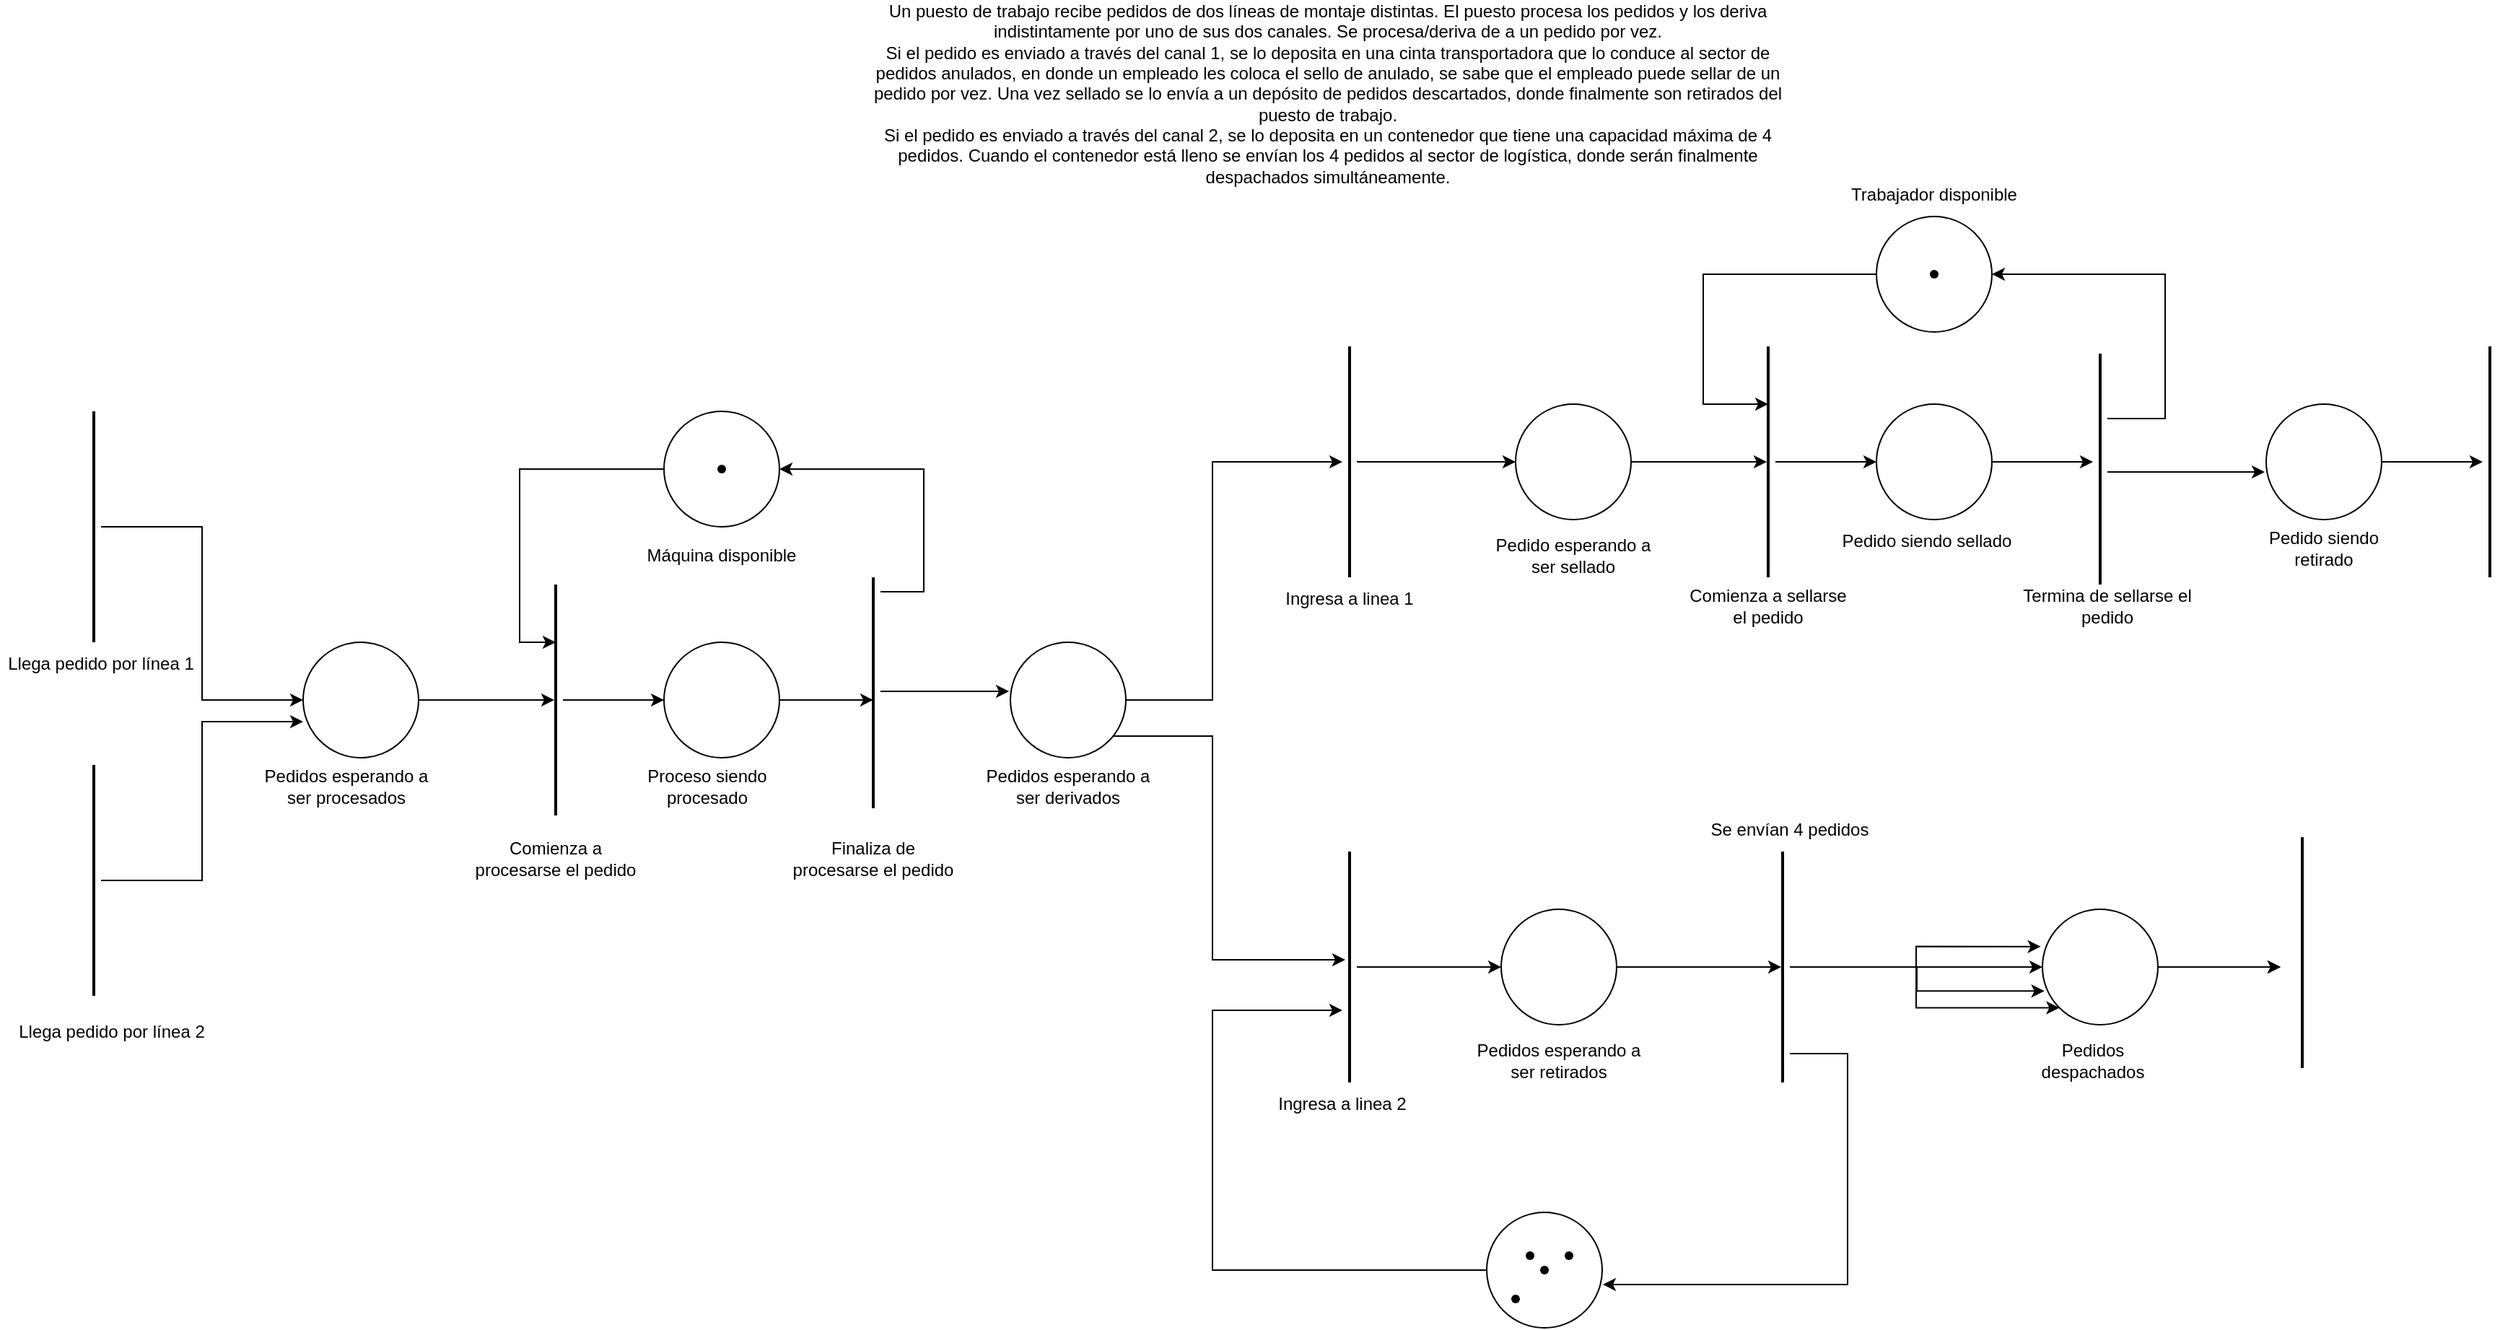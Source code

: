 <mxfile version="15.4.0" type="device"><diagram id="QJyqpzR2anTWZ-BMqY5G" name="Página-1"><mxGraphModel dx="2489" dy="822" grid="1" gridSize="10" guides="1" tooltips="1" connect="1" arrows="1" fold="1" page="1" pageScale="1" pageWidth="827" pageHeight="1169" math="0" shadow="0"><root><mxCell id="0"/><mxCell id="1" parent="0"/><mxCell id="0-QTotxysS3ZucZzSnq5-1" value="&lt;div&gt;Un puesto de trabajo recibe pedidos de dos líneas de montaje distintas. El puesto procesa los pedidos y los deriva&lt;/div&gt;&lt;div&gt;indistintamente por uno de sus dos canales. Se procesa/deriva de a un pedido por vez.&lt;/div&gt;&lt;div&gt;Si el pedido es enviado a través del canal 1, se lo deposita en una cinta transportadora que lo conduce al sector de&lt;/div&gt;&lt;div&gt;pedidos anulados, en donde un empleado les coloca el sello de anulado, se sabe que el empleado puede sellar de un&lt;/div&gt;&lt;div&gt;pedido por vez. Una vez sellado se lo envía a un depósito de pedidos descartados, donde finalmente son retirados del&lt;/div&gt;&lt;div&gt;puesto de trabajo.&lt;/div&gt;&lt;div&gt;Si el pedido es enviado a través del canal 2, se lo deposita en un contenedor que tiene una capacidad máxima de 4&lt;/div&gt;&lt;div&gt;pedidos. Cuando el contenedor está lleno se envían los 4 pedidos al sector de logística, donde serán finalmente&lt;/div&gt;&lt;div&gt;despachados simultáneamente.&lt;/div&gt;" style="text;html=1;strokeColor=none;fillColor=none;align=center;verticalAlign=middle;whiteSpace=wrap;rounded=0;" vertex="1" parent="1"><mxGeometry x="210" y="190" width="940" height="30" as="geometry"/></mxCell><mxCell id="0-QTotxysS3ZucZzSnq5-6" style="edgeStyle=orthogonalEdgeStyle;rounded=0;orthogonalLoop=1;jettySize=auto;html=1;entryX=0;entryY=0.5;entryDx=0;entryDy=0;" edge="1" parent="1" source="0-QTotxysS3ZucZzSnq5-4" target="0-QTotxysS3ZucZzSnq5-5"><mxGeometry relative="1" as="geometry"><mxPoint x="-60" y="505" as="targetPoint"/></mxGeometry></mxCell><mxCell id="0-QTotxysS3ZucZzSnq5-4" value="" style="line;strokeWidth=2;direction=south;html=1;" vertex="1" parent="1"><mxGeometry x="-180" y="425" width="10" height="160" as="geometry"/></mxCell><mxCell id="0-QTotxysS3ZucZzSnq5-18" style="edgeStyle=orthogonalEdgeStyle;rounded=0;orthogonalLoop=1;jettySize=auto;html=1;entryX=0.5;entryY=0.6;entryDx=0;entryDy=0;entryPerimeter=0;" edge="1" parent="1" source="0-QTotxysS3ZucZzSnq5-5" target="0-QTotxysS3ZucZzSnq5-7"><mxGeometry relative="1" as="geometry"/></mxCell><mxCell id="0-QTotxysS3ZucZzSnq5-5" value="" style="ellipse;whiteSpace=wrap;html=1;aspect=fixed;" vertex="1" parent="1"><mxGeometry x="-30" y="585" width="80" height="80" as="geometry"/></mxCell><mxCell id="0-QTotxysS3ZucZzSnq5-20" style="edgeStyle=orthogonalEdgeStyle;rounded=0;orthogonalLoop=1;jettySize=auto;html=1;entryX=0;entryY=0.5;entryDx=0;entryDy=0;" edge="1" parent="1" source="0-QTotxysS3ZucZzSnq5-7" target="0-QTotxysS3ZucZzSnq5-19"><mxGeometry relative="1" as="geometry"/></mxCell><mxCell id="0-QTotxysS3ZucZzSnq5-7" value="" style="line;strokeWidth=2;direction=south;html=1;" vertex="1" parent="1"><mxGeometry x="140" y="545" width="10" height="160" as="geometry"/></mxCell><mxCell id="0-QTotxysS3ZucZzSnq5-10" style="edgeStyle=orthogonalEdgeStyle;rounded=0;orthogonalLoop=1;jettySize=auto;html=1;entryX=0;entryY=0.688;entryDx=0;entryDy=0;entryPerimeter=0;" edge="1" parent="1" source="0-QTotxysS3ZucZzSnq5-8" target="0-QTotxysS3ZucZzSnq5-5"><mxGeometry relative="1" as="geometry"><mxPoint x="-50" y="750" as="targetPoint"/></mxGeometry></mxCell><mxCell id="0-QTotxysS3ZucZzSnq5-8" value="" style="line;strokeWidth=2;direction=south;html=1;" vertex="1" parent="1"><mxGeometry x="-180" y="670" width="10" height="160" as="geometry"/></mxCell><mxCell id="0-QTotxysS3ZucZzSnq5-14" value="Llega pedido por línea 1" style="text;html=1;strokeColor=none;fillColor=none;align=center;verticalAlign=middle;whiteSpace=wrap;rounded=0;" vertex="1" parent="1"><mxGeometry x="-240" y="585" width="140" height="30" as="geometry"/></mxCell><mxCell id="0-QTotxysS3ZucZzSnq5-15" value="Llega pedido por línea 2" style="text;html=1;strokeColor=none;fillColor=none;align=center;verticalAlign=middle;whiteSpace=wrap;rounded=0;" vertex="1" parent="1"><mxGeometry x="-235" y="840" width="145" height="30" as="geometry"/></mxCell><mxCell id="0-QTotxysS3ZucZzSnq5-16" value="Pedidos esperando a ser procesados" style="text;html=1;strokeColor=none;fillColor=none;align=center;verticalAlign=middle;whiteSpace=wrap;rounded=0;" vertex="1" parent="1"><mxGeometry x="-60" y="670" width="120" height="30" as="geometry"/></mxCell><mxCell id="0-QTotxysS3ZucZzSnq5-22" style="edgeStyle=orthogonalEdgeStyle;rounded=0;orthogonalLoop=1;jettySize=auto;html=1;entryX=0.531;entryY=0.5;entryDx=0;entryDy=0;entryPerimeter=0;" edge="1" parent="1" source="0-QTotxysS3ZucZzSnq5-19" target="0-QTotxysS3ZucZzSnq5-21"><mxGeometry relative="1" as="geometry"/></mxCell><mxCell id="0-QTotxysS3ZucZzSnq5-19" value="" style="ellipse;whiteSpace=wrap;html=1;aspect=fixed;" vertex="1" parent="1"><mxGeometry x="220" y="585" width="80" height="80" as="geometry"/></mxCell><mxCell id="0-QTotxysS3ZucZzSnq5-24" style="edgeStyle=orthogonalEdgeStyle;rounded=0;orthogonalLoop=1;jettySize=auto;html=1;entryX=1;entryY=0.5;entryDx=0;entryDy=0;" edge="1" parent="1" source="0-QTotxysS3ZucZzSnq5-21" target="0-QTotxysS3ZucZzSnq5-23"><mxGeometry relative="1" as="geometry"><Array as="points"><mxPoint x="400" y="550"/><mxPoint x="400" y="465"/></Array></mxGeometry></mxCell><mxCell id="0-QTotxysS3ZucZzSnq5-37" style="edgeStyle=orthogonalEdgeStyle;rounded=0;orthogonalLoop=1;jettySize=auto;html=1;entryX=-0.012;entryY=0.425;entryDx=0;entryDy=0;entryPerimeter=0;" edge="1" parent="1" source="0-QTotxysS3ZucZzSnq5-21" target="0-QTotxysS3ZucZzSnq5-34"><mxGeometry relative="1" as="geometry"><Array as="points"><mxPoint x="390" y="619"/><mxPoint x="390" y="619"/></Array></mxGeometry></mxCell><mxCell id="0-QTotxysS3ZucZzSnq5-21" value="" style="line;strokeWidth=2;direction=south;html=1;" vertex="1" parent="1"><mxGeometry x="360" y="540" width="10" height="160" as="geometry"/></mxCell><mxCell id="0-QTotxysS3ZucZzSnq5-25" style="edgeStyle=orthogonalEdgeStyle;rounded=0;orthogonalLoop=1;jettySize=auto;html=1;entryX=0.25;entryY=0.5;entryDx=0;entryDy=0;entryPerimeter=0;" edge="1" parent="1" source="0-QTotxysS3ZucZzSnq5-23" target="0-QTotxysS3ZucZzSnq5-7"><mxGeometry relative="1" as="geometry"><Array as="points"><mxPoint x="120" y="465"/><mxPoint x="120" y="585"/></Array></mxGeometry></mxCell><mxCell id="0-QTotxysS3ZucZzSnq5-23" value="" style="ellipse;whiteSpace=wrap;html=1;aspect=fixed;" vertex="1" parent="1"><mxGeometry x="220" y="425" width="80" height="80" as="geometry"/></mxCell><mxCell id="0-QTotxysS3ZucZzSnq5-26" value="Comienza a procesarse el pedido" style="text;html=1;strokeColor=none;fillColor=none;align=center;verticalAlign=middle;whiteSpace=wrap;rounded=0;" vertex="1" parent="1"><mxGeometry x="85" y="720" width="120" height="30" as="geometry"/></mxCell><mxCell id="0-QTotxysS3ZucZzSnq5-27" value="Proceso siendo procesado" style="text;html=1;strokeColor=none;fillColor=none;align=center;verticalAlign=middle;whiteSpace=wrap;rounded=0;" vertex="1" parent="1"><mxGeometry x="190" y="670" width="120" height="30" as="geometry"/></mxCell><mxCell id="0-QTotxysS3ZucZzSnq5-28" value="Finaliza de procesarse el pedido" style="text;html=1;strokeColor=none;fillColor=none;align=center;verticalAlign=middle;whiteSpace=wrap;rounded=0;" vertex="1" parent="1"><mxGeometry x="305" y="720" width="120" height="30" as="geometry"/></mxCell><mxCell id="0-QTotxysS3ZucZzSnq5-29" value="Máquina disponible" style="text;html=1;strokeColor=none;fillColor=none;align=center;verticalAlign=middle;whiteSpace=wrap;rounded=0;" vertex="1" parent="1"><mxGeometry x="200" y="510" width="120" height="30" as="geometry"/></mxCell><mxCell id="0-QTotxysS3ZucZzSnq5-30" value="" style="shape=waypoint;sketch=0;fillStyle=solid;size=6;pointerEvents=1;points=[];fillColor=none;resizable=0;rotatable=0;perimeter=centerPerimeter;snapToPoint=1;" vertex="1" parent="1"><mxGeometry x="240" y="445" width="40" height="40" as="geometry"/></mxCell><mxCell id="0-QTotxysS3ZucZzSnq5-40" style="edgeStyle=orthogonalEdgeStyle;rounded=0;orthogonalLoop=1;jettySize=auto;html=1;" edge="1" parent="1" source="0-QTotxysS3ZucZzSnq5-34" target="0-QTotxysS3ZucZzSnq5-38"><mxGeometry relative="1" as="geometry"><Array as="points"><mxPoint x="600" y="625"/><mxPoint x="600" y="460"/></Array></mxGeometry></mxCell><mxCell id="0-QTotxysS3ZucZzSnq5-41" style="edgeStyle=orthogonalEdgeStyle;rounded=0;orthogonalLoop=1;jettySize=auto;html=1;entryX=0.469;entryY=0.8;entryDx=0;entryDy=0;entryPerimeter=0;" edge="1" parent="1" source="0-QTotxysS3ZucZzSnq5-34" target="0-QTotxysS3ZucZzSnq5-39"><mxGeometry relative="1" as="geometry"><Array as="points"><mxPoint x="600" y="650"/><mxPoint x="600" y="805"/></Array></mxGeometry></mxCell><mxCell id="0-QTotxysS3ZucZzSnq5-34" value="" style="ellipse;whiteSpace=wrap;html=1;aspect=fixed;" vertex="1" parent="1"><mxGeometry x="460" y="585" width="80" height="80" as="geometry"/></mxCell><mxCell id="0-QTotxysS3ZucZzSnq5-36" value="Pedidos esperando a ser derivados" style="text;html=1;strokeColor=none;fillColor=none;align=center;verticalAlign=middle;whiteSpace=wrap;rounded=0;" vertex="1" parent="1"><mxGeometry x="440" y="670" width="120" height="30" as="geometry"/></mxCell><mxCell id="0-QTotxysS3ZucZzSnq5-46" style="edgeStyle=orthogonalEdgeStyle;rounded=0;orthogonalLoop=1;jettySize=auto;html=1;" edge="1" parent="1" source="0-QTotxysS3ZucZzSnq5-38" target="0-QTotxysS3ZucZzSnq5-45"><mxGeometry relative="1" as="geometry"/></mxCell><mxCell id="0-QTotxysS3ZucZzSnq5-38" value="" style="line;strokeWidth=2;direction=south;html=1;" vertex="1" parent="1"><mxGeometry x="690" y="380" width="10" height="160" as="geometry"/></mxCell><mxCell id="0-QTotxysS3ZucZzSnq5-71" style="edgeStyle=orthogonalEdgeStyle;rounded=0;orthogonalLoop=1;jettySize=auto;html=1;entryX=0;entryY=0.5;entryDx=0;entryDy=0;" edge="1" parent="1" source="0-QTotxysS3ZucZzSnq5-39" target="0-QTotxysS3ZucZzSnq5-69"><mxGeometry relative="1" as="geometry"/></mxCell><mxCell id="0-QTotxysS3ZucZzSnq5-39" value="" style="line;strokeWidth=2;direction=south;html=1;" vertex="1" parent="1"><mxGeometry x="690" y="730" width="10" height="160" as="geometry"/></mxCell><mxCell id="0-QTotxysS3ZucZzSnq5-42" value="Ingresa a linea 1" style="text;html=1;strokeColor=none;fillColor=none;align=center;verticalAlign=middle;whiteSpace=wrap;rounded=0;" vertex="1" parent="1"><mxGeometry x="635" y="540" width="120" height="30" as="geometry"/></mxCell><mxCell id="0-QTotxysS3ZucZzSnq5-44" value="Ingresa a linea 2" style="text;html=1;strokeColor=none;fillColor=none;align=center;verticalAlign=middle;whiteSpace=wrap;rounded=0;" vertex="1" parent="1"><mxGeometry x="630" y="890" width="120" height="30" as="geometry"/></mxCell><mxCell id="0-QTotxysS3ZucZzSnq5-49" style="edgeStyle=orthogonalEdgeStyle;rounded=0;orthogonalLoop=1;jettySize=auto;html=1;entryX=0.5;entryY=0.6;entryDx=0;entryDy=0;entryPerimeter=0;" edge="1" parent="1" source="0-QTotxysS3ZucZzSnq5-45" target="0-QTotxysS3ZucZzSnq5-48"><mxGeometry relative="1" as="geometry"/></mxCell><mxCell id="0-QTotxysS3ZucZzSnq5-45" value="" style="ellipse;whiteSpace=wrap;html=1;aspect=fixed;" vertex="1" parent="1"><mxGeometry x="810" y="420" width="80" height="80" as="geometry"/></mxCell><mxCell id="0-QTotxysS3ZucZzSnq5-47" value="Pedido esperando a ser sellado" style="text;html=1;strokeColor=none;fillColor=none;align=center;verticalAlign=middle;whiteSpace=wrap;rounded=0;" vertex="1" parent="1"><mxGeometry x="790" y="510" width="120" height="30" as="geometry"/></mxCell><mxCell id="0-QTotxysS3ZucZzSnq5-53" style="edgeStyle=orthogonalEdgeStyle;rounded=0;orthogonalLoop=1;jettySize=auto;html=1;entryX=0;entryY=0.5;entryDx=0;entryDy=0;" edge="1" parent="1" source="0-QTotxysS3ZucZzSnq5-48" target="0-QTotxysS3ZucZzSnq5-50"><mxGeometry relative="1" as="geometry"/></mxCell><mxCell id="0-QTotxysS3ZucZzSnq5-48" value="" style="line;strokeWidth=2;direction=south;html=1;" vertex="1" parent="1"><mxGeometry x="980" y="380" width="10" height="160" as="geometry"/></mxCell><mxCell id="0-QTotxysS3ZucZzSnq5-54" style="edgeStyle=orthogonalEdgeStyle;rounded=0;orthogonalLoop=1;jettySize=auto;html=1;" edge="1" parent="1" source="0-QTotxysS3ZucZzSnq5-50" target="0-QTotxysS3ZucZzSnq5-51"><mxGeometry relative="1" as="geometry"><Array as="points"><mxPoint x="1190" y="460"/><mxPoint x="1190" y="460"/></Array></mxGeometry></mxCell><mxCell id="0-QTotxysS3ZucZzSnq5-50" value="" style="ellipse;whiteSpace=wrap;html=1;aspect=fixed;" vertex="1" parent="1"><mxGeometry x="1060" y="420" width="80" height="80" as="geometry"/></mxCell><mxCell id="0-QTotxysS3ZucZzSnq5-56" style="edgeStyle=orthogonalEdgeStyle;rounded=0;orthogonalLoop=1;jettySize=auto;html=1;entryX=1;entryY=0.5;entryDx=0;entryDy=0;" edge="1" parent="1" source="0-QTotxysS3ZucZzSnq5-51" target="0-QTotxysS3ZucZzSnq5-55"><mxGeometry relative="1" as="geometry"><Array as="points"><mxPoint x="1260" y="430"/><mxPoint x="1260" y="330"/></Array></mxGeometry></mxCell><mxCell id="0-QTotxysS3ZucZzSnq5-67" style="edgeStyle=orthogonalEdgeStyle;rounded=0;orthogonalLoop=1;jettySize=auto;html=1;entryX=-0.012;entryY=0.588;entryDx=0;entryDy=0;entryPerimeter=0;" edge="1" parent="1" source="0-QTotxysS3ZucZzSnq5-51" target="0-QTotxysS3ZucZzSnq5-64"><mxGeometry relative="1" as="geometry"><Array as="points"><mxPoint x="1250" y="467"/><mxPoint x="1250" y="467"/></Array></mxGeometry></mxCell><mxCell id="0-QTotxysS3ZucZzSnq5-51" value="" style="line;strokeWidth=2;direction=south;html=1;" vertex="1" parent="1"><mxGeometry x="1210" y="385" width="10" height="160" as="geometry"/></mxCell><mxCell id="0-QTotxysS3ZucZzSnq5-57" style="edgeStyle=orthogonalEdgeStyle;rounded=0;orthogonalLoop=1;jettySize=auto;html=1;entryX=0.25;entryY=0.5;entryDx=0;entryDy=0;entryPerimeter=0;" edge="1" parent="1" source="0-QTotxysS3ZucZzSnq5-55" target="0-QTotxysS3ZucZzSnq5-48"><mxGeometry relative="1" as="geometry"><Array as="points"><mxPoint x="940" y="330"/><mxPoint x="940" y="420"/></Array></mxGeometry></mxCell><mxCell id="0-QTotxysS3ZucZzSnq5-55" value="" style="ellipse;whiteSpace=wrap;html=1;aspect=fixed;" vertex="1" parent="1"><mxGeometry x="1060" y="290" width="80" height="80" as="geometry"/></mxCell><mxCell id="0-QTotxysS3ZucZzSnq5-58" value="" style="shape=waypoint;sketch=0;fillStyle=solid;size=6;pointerEvents=1;points=[];fillColor=none;resizable=0;rotatable=0;perimeter=centerPerimeter;snapToPoint=1;" vertex="1" parent="1"><mxGeometry x="1080" y="310" width="40" height="40" as="geometry"/></mxCell><mxCell id="0-QTotxysS3ZucZzSnq5-59" value="Comienza a sellarse el pedido" style="text;html=1;strokeColor=none;fillColor=none;align=center;verticalAlign=middle;whiteSpace=wrap;rounded=0;" vertex="1" parent="1"><mxGeometry x="925" y="545" width="120" height="30" as="geometry"/></mxCell><mxCell id="0-QTotxysS3ZucZzSnq5-60" value="Termina de sellarse el pedido" style="text;html=1;strokeColor=none;fillColor=none;align=center;verticalAlign=middle;whiteSpace=wrap;rounded=0;" vertex="1" parent="1"><mxGeometry x="1160" y="545" width="120" height="30" as="geometry"/></mxCell><mxCell id="0-QTotxysS3ZucZzSnq5-61" value="Pedido siendo sellado" style="text;html=1;strokeColor=none;fillColor=none;align=center;verticalAlign=middle;whiteSpace=wrap;rounded=0;" vertex="1" parent="1"><mxGeometry x="1010" y="500" width="170" height="30" as="geometry"/></mxCell><mxCell id="0-QTotxysS3ZucZzSnq5-62" value="Trabajador disponible" style="text;html=1;strokeColor=none;fillColor=none;align=center;verticalAlign=middle;whiteSpace=wrap;rounded=0;" vertex="1" parent="1"><mxGeometry x="1015" y="260" width="170" height="30" as="geometry"/></mxCell><mxCell id="0-QTotxysS3ZucZzSnq5-66" style="edgeStyle=orthogonalEdgeStyle;rounded=0;orthogonalLoop=1;jettySize=auto;html=1;entryX=0.5;entryY=1;entryDx=0;entryDy=0;entryPerimeter=0;" edge="1" parent="1" source="0-QTotxysS3ZucZzSnq5-64" target="0-QTotxysS3ZucZzSnq5-65"><mxGeometry relative="1" as="geometry"/></mxCell><mxCell id="0-QTotxysS3ZucZzSnq5-64" value="" style="ellipse;whiteSpace=wrap;html=1;aspect=fixed;" vertex="1" parent="1"><mxGeometry x="1330" y="420" width="80" height="80" as="geometry"/></mxCell><mxCell id="0-QTotxysS3ZucZzSnq5-65" value="" style="line;strokeWidth=2;direction=south;html=1;" vertex="1" parent="1"><mxGeometry x="1480" y="380" width="10" height="160" as="geometry"/></mxCell><mxCell id="0-QTotxysS3ZucZzSnq5-68" value="Pedido siendo retirado" style="text;html=1;strokeColor=none;fillColor=none;align=center;verticalAlign=middle;whiteSpace=wrap;rounded=0;" vertex="1" parent="1"><mxGeometry x="1310" y="505" width="120" height="30" as="geometry"/></mxCell><mxCell id="0-QTotxysS3ZucZzSnq5-75" style="edgeStyle=orthogonalEdgeStyle;rounded=0;orthogonalLoop=1;jettySize=auto;html=1;entryX=0.5;entryY=0.6;entryDx=0;entryDy=0;entryPerimeter=0;" edge="1" parent="1" source="0-QTotxysS3ZucZzSnq5-69" target="0-QTotxysS3ZucZzSnq5-74"><mxGeometry relative="1" as="geometry"/></mxCell><mxCell id="0-QTotxysS3ZucZzSnq5-69" value="" style="ellipse;whiteSpace=wrap;html=1;aspect=fixed;" vertex="1" parent="1"><mxGeometry x="800" y="770" width="80" height="80" as="geometry"/></mxCell><mxCell id="0-QTotxysS3ZucZzSnq5-72" value="Pedidos esperando a ser retirados" style="text;html=1;strokeColor=none;fillColor=none;align=center;verticalAlign=middle;whiteSpace=wrap;rounded=0;" vertex="1" parent="1"><mxGeometry x="780" y="860" width="120" height="30" as="geometry"/></mxCell><mxCell id="0-QTotxysS3ZucZzSnq5-76" style="edgeStyle=orthogonalEdgeStyle;rounded=0;orthogonalLoop=1;jettySize=auto;html=1;" edge="1" parent="1" source="0-QTotxysS3ZucZzSnq5-73" target="0-QTotxysS3ZucZzSnq5-39"><mxGeometry relative="1" as="geometry"><Array as="points"><mxPoint x="600" y="1020"/><mxPoint x="600" y="840"/></Array></mxGeometry></mxCell><mxCell id="0-QTotxysS3ZucZzSnq5-73" value="" style="ellipse;whiteSpace=wrap;html=1;aspect=fixed;" vertex="1" parent="1"><mxGeometry x="790" y="980" width="80" height="80" as="geometry"/></mxCell><mxCell id="0-QTotxysS3ZucZzSnq5-81" style="edgeStyle=orthogonalEdgeStyle;rounded=0;orthogonalLoop=1;jettySize=auto;html=1;entryX=1.006;entryY=0.625;entryDx=0;entryDy=0;entryPerimeter=0;" edge="1" parent="1" source="0-QTotxysS3ZucZzSnq5-74" target="0-QTotxysS3ZucZzSnq5-73"><mxGeometry relative="1" as="geometry"><Array as="points"><mxPoint x="1040" y="870"/><mxPoint x="1040" y="1030"/></Array></mxGeometry></mxCell><mxCell id="0-QTotxysS3ZucZzSnq5-83" style="edgeStyle=orthogonalEdgeStyle;rounded=0;orthogonalLoop=1;jettySize=auto;html=1;entryX=0;entryY=0.5;entryDx=0;entryDy=0;" edge="1" parent="1" source="0-QTotxysS3ZucZzSnq5-74" target="0-QTotxysS3ZucZzSnq5-82"><mxGeometry relative="1" as="geometry"/></mxCell><mxCell id="0-QTotxysS3ZucZzSnq5-84" style="edgeStyle=orthogonalEdgeStyle;rounded=0;orthogonalLoop=1;jettySize=auto;html=1;entryX=-0.015;entryY=0.323;entryDx=0;entryDy=0;entryPerimeter=0;" edge="1" parent="1" source="0-QTotxysS3ZucZzSnq5-74" target="0-QTotxysS3ZucZzSnq5-82"><mxGeometry relative="1" as="geometry"/></mxCell><mxCell id="0-QTotxysS3ZucZzSnq5-85" style="edgeStyle=orthogonalEdgeStyle;rounded=0;orthogonalLoop=1;jettySize=auto;html=1;entryX=0.017;entryY=0.708;entryDx=0;entryDy=0;entryPerimeter=0;" edge="1" parent="1" source="0-QTotxysS3ZucZzSnq5-74" target="0-QTotxysS3ZucZzSnq5-82"><mxGeometry relative="1" as="geometry"><Array as="points"><mxPoint x="1088" y="810"/><mxPoint x="1088" y="827"/></Array></mxGeometry></mxCell><mxCell id="0-QTotxysS3ZucZzSnq5-86" style="edgeStyle=orthogonalEdgeStyle;rounded=0;orthogonalLoop=1;jettySize=auto;html=1;entryX=0;entryY=1;entryDx=0;entryDy=0;" edge="1" parent="1" source="0-QTotxysS3ZucZzSnq5-74" target="0-QTotxysS3ZucZzSnq5-82"><mxGeometry relative="1" as="geometry"/></mxCell><mxCell id="0-QTotxysS3ZucZzSnq5-74" value="" style="line;strokeWidth=2;direction=south;html=1;" vertex="1" parent="1"><mxGeometry x="990" y="730" width="10" height="160" as="geometry"/></mxCell><mxCell id="0-QTotxysS3ZucZzSnq5-77" value="" style="shape=waypoint;sketch=0;fillStyle=solid;size=6;pointerEvents=1;points=[];fillColor=none;resizable=0;rotatable=0;perimeter=centerPerimeter;snapToPoint=1;" vertex="1" parent="1"><mxGeometry x="800" y="990" width="40" height="40" as="geometry"/></mxCell><mxCell id="0-QTotxysS3ZucZzSnq5-78" value="" style="shape=waypoint;sketch=0;fillStyle=solid;size=6;pointerEvents=1;points=[];fillColor=none;resizable=0;rotatable=0;perimeter=centerPerimeter;snapToPoint=1;" vertex="1" parent="1"><mxGeometry x="810" y="1000" width="40" height="40" as="geometry"/></mxCell><mxCell id="0-QTotxysS3ZucZzSnq5-79" value="" style="shape=waypoint;sketch=0;fillStyle=solid;size=6;pointerEvents=1;points=[];fillColor=none;resizable=0;rotatable=0;perimeter=centerPerimeter;snapToPoint=1;" vertex="1" parent="1"><mxGeometry x="827" y="990" width="40" height="40" as="geometry"/></mxCell><mxCell id="0-QTotxysS3ZucZzSnq5-80" value="" style="shape=waypoint;sketch=0;fillStyle=solid;size=6;pointerEvents=1;points=[];fillColor=none;resizable=0;rotatable=0;perimeter=centerPerimeter;snapToPoint=1;" vertex="1" parent="1"><mxGeometry x="790" y="1020" width="40" height="40" as="geometry"/></mxCell><mxCell id="0-QTotxysS3ZucZzSnq5-89" style="edgeStyle=orthogonalEdgeStyle;rounded=0;orthogonalLoop=1;jettySize=auto;html=1;" edge="1" parent="1" source="0-QTotxysS3ZucZzSnq5-82"><mxGeometry relative="1" as="geometry"><mxPoint x="1340" y="810" as="targetPoint"/></mxGeometry></mxCell><mxCell id="0-QTotxysS3ZucZzSnq5-91" style="edgeStyle=orthogonalEdgeStyle;rounded=0;orthogonalLoop=1;jettySize=auto;html=1;" edge="1" parent="1" source="0-QTotxysS3ZucZzSnq5-82"><mxGeometry relative="1" as="geometry"><mxPoint x="1340" y="810" as="targetPoint"/></mxGeometry></mxCell><mxCell id="0-QTotxysS3ZucZzSnq5-82" value="" style="ellipse;whiteSpace=wrap;html=1;aspect=fixed;" vertex="1" parent="1"><mxGeometry x="1175" y="770" width="80" height="80" as="geometry"/></mxCell><mxCell id="0-QTotxysS3ZucZzSnq5-87" value="Se envían 4 pedidos" style="text;html=1;strokeColor=none;fillColor=none;align=center;verticalAlign=middle;whiteSpace=wrap;rounded=0;" vertex="1" parent="1"><mxGeometry x="940" y="700" width="120" height="30" as="geometry"/></mxCell><mxCell id="0-QTotxysS3ZucZzSnq5-88" value="Pedidos despachados" style="text;html=1;strokeColor=none;fillColor=none;align=center;verticalAlign=middle;whiteSpace=wrap;rounded=0;" vertex="1" parent="1"><mxGeometry x="1150" y="860" width="120" height="30" as="geometry"/></mxCell><mxCell id="0-QTotxysS3ZucZzSnq5-90" value="" style="line;strokeWidth=2;direction=south;html=1;" vertex="1" parent="1"><mxGeometry x="1350" y="720" width="10" height="160" as="geometry"/></mxCell></root></mxGraphModel></diagram></mxfile>